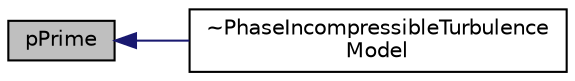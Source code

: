 digraph "pPrime"
{
  bgcolor="transparent";
  edge [fontname="Helvetica",fontsize="10",labelfontname="Helvetica",labelfontsize="10"];
  node [fontname="Helvetica",fontsize="10",shape=record];
  rankdir="LR";
  Node1 [label="pPrime",height=0.2,width=0.4,color="black", fillcolor="grey75", style="filled", fontcolor="black"];
  Node1 -> Node2 [dir="back",color="midnightblue",fontsize="10",style="solid",fontname="Helvetica"];
  Node2 [label="~PhaseIncompressibleTurbulence\lModel",height=0.2,width=0.4,color="black",URL="$a01883.html#a8aa1eda98ea8e8b9bfd733d197b35ad8",tooltip="Destructor. "];
}
